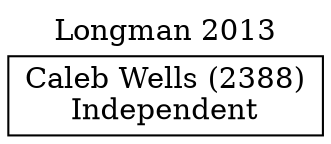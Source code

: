 // House preference flow
digraph "Caleb Wells (2388)_Longman_2013" {
	graph [label="Longman 2013" labelloc=t mclimit=10]
	node [shape=box]
	"Caleb Wells (2388)" [label="Caleb Wells (2388)
Independent"]
}

